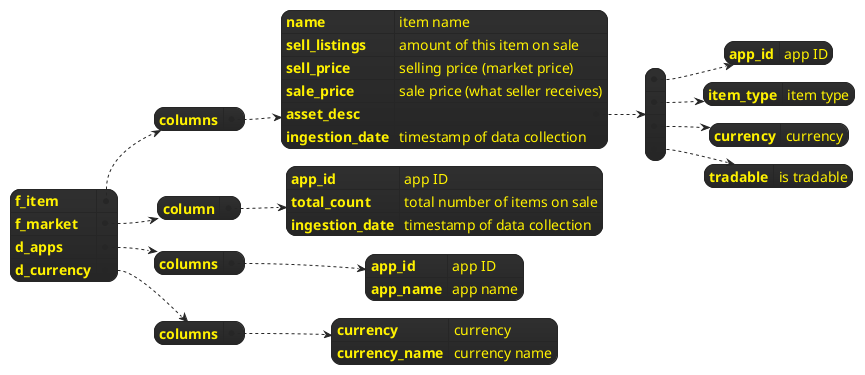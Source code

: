 @startyaml
/'
This file can be seen as a diagram using PUML -> https://marketplace.visualstudio.com/items?itemName=jebbs.plantuml
'/
!theme black-knight
f_item:
  columns:
    name: item name /'must come from hash_name'/
    sell_listings: amount of this item on sale
    sell_price: selling price (market price) /'must come from sell_price_text. WATCH OUT FOR 'USD' ON IT'/
    sale_price: sale price (what seller receives) /'must come from sake_price_text. WATCH OUT FOR 'USD' ON IT'/
    asset_desc: /'must extract from this inner dict'/
      - app_id: app ID
      - item_type: item type
      - currency: currency
      - tradable: is tradable
    ingestion_date: timestamp of data collection

f_market:
  column:
    app_id: app ID
    total_count: total number of items on sale
    ingestion_date: timestamp of data collection

d_apps:
  columns:
    app_id: app ID
    app_name: app name

d_currency:
  columns:
    currency: currency
    currency_name: currency name
@endyaml